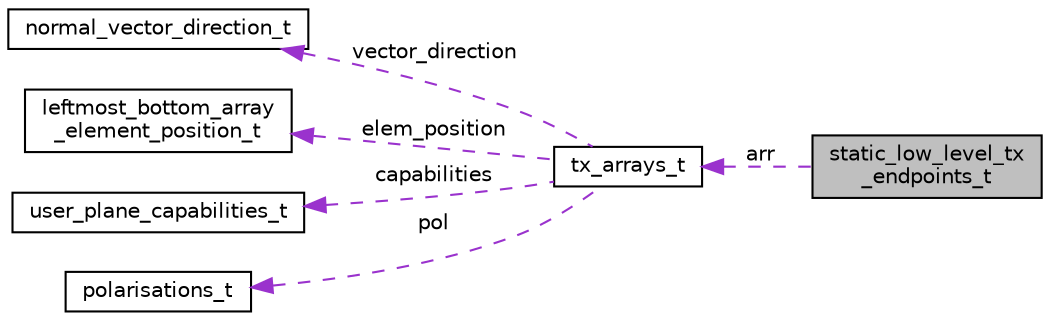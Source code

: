 digraph "static_low_level_tx_endpoints_t"
{
 // LATEX_PDF_SIZE
  bgcolor="transparent";
  edge [fontname="Helvetica",fontsize="10",labelfontname="Helvetica",labelfontsize="10"];
  node [fontname="Helvetica",fontsize="10",shape=record];
  rankdir="LR";
  Node1 [label="static_low_level_tx\l_endpoints_t",height=0.2,width=0.4,color="black", fillcolor="grey75", style="filled", fontcolor="black",tooltip=" "];
  Node2 -> Node1 [dir="back",color="darkorchid3",fontsize="10",style="dashed",label=" arr" ,fontname="Helvetica"];
  Node2 [label="tx_arrays_t",height=0.2,width=0.4,color="black",URL="$EvenstarUplaneConf_8h.html#structtx__arrays__t",tooltip=" "];
  Node3 -> Node2 [dir="back",color="darkorchid3",fontsize="10",style="dashed",label=" vector_direction" ,fontname="Helvetica"];
  Node3 [label="normal_vector_direction_t",height=0.2,width=0.4,color="black",URL="$EvenstarUplaneConf_8h.html#structnormal__vector__direction__t",tooltip=" "];
  Node4 -> Node2 [dir="back",color="darkorchid3",fontsize="10",style="dashed",label=" elem_position" ,fontname="Helvetica"];
  Node4 [label="leftmost_bottom_array\l_element_position_t",height=0.2,width=0.4,color="black",URL="$EvenstarUplaneConf_8h.html#structleftmost__bottom__array__element__position__t",tooltip=" "];
  Node5 -> Node2 [dir="back",color="darkorchid3",fontsize="10",style="dashed",label=" capabilities" ,fontname="Helvetica"];
  Node5 [label="user_plane_capabilities_t",height=0.2,width=0.4,color="black",URL="$EvenstarUplaneConf_8h.html#structuser__plane__capabilities__t",tooltip=" "];
  Node6 -> Node2 [dir="back",color="darkorchid3",fontsize="10",style="dashed",label=" pol" ,fontname="Helvetica"];
  Node6 [label="polarisations_t",height=0.2,width=0.4,color="black",URL="$EvenstarUplaneConf_8h.html#structpolarisations__t",tooltip=" "];
}
